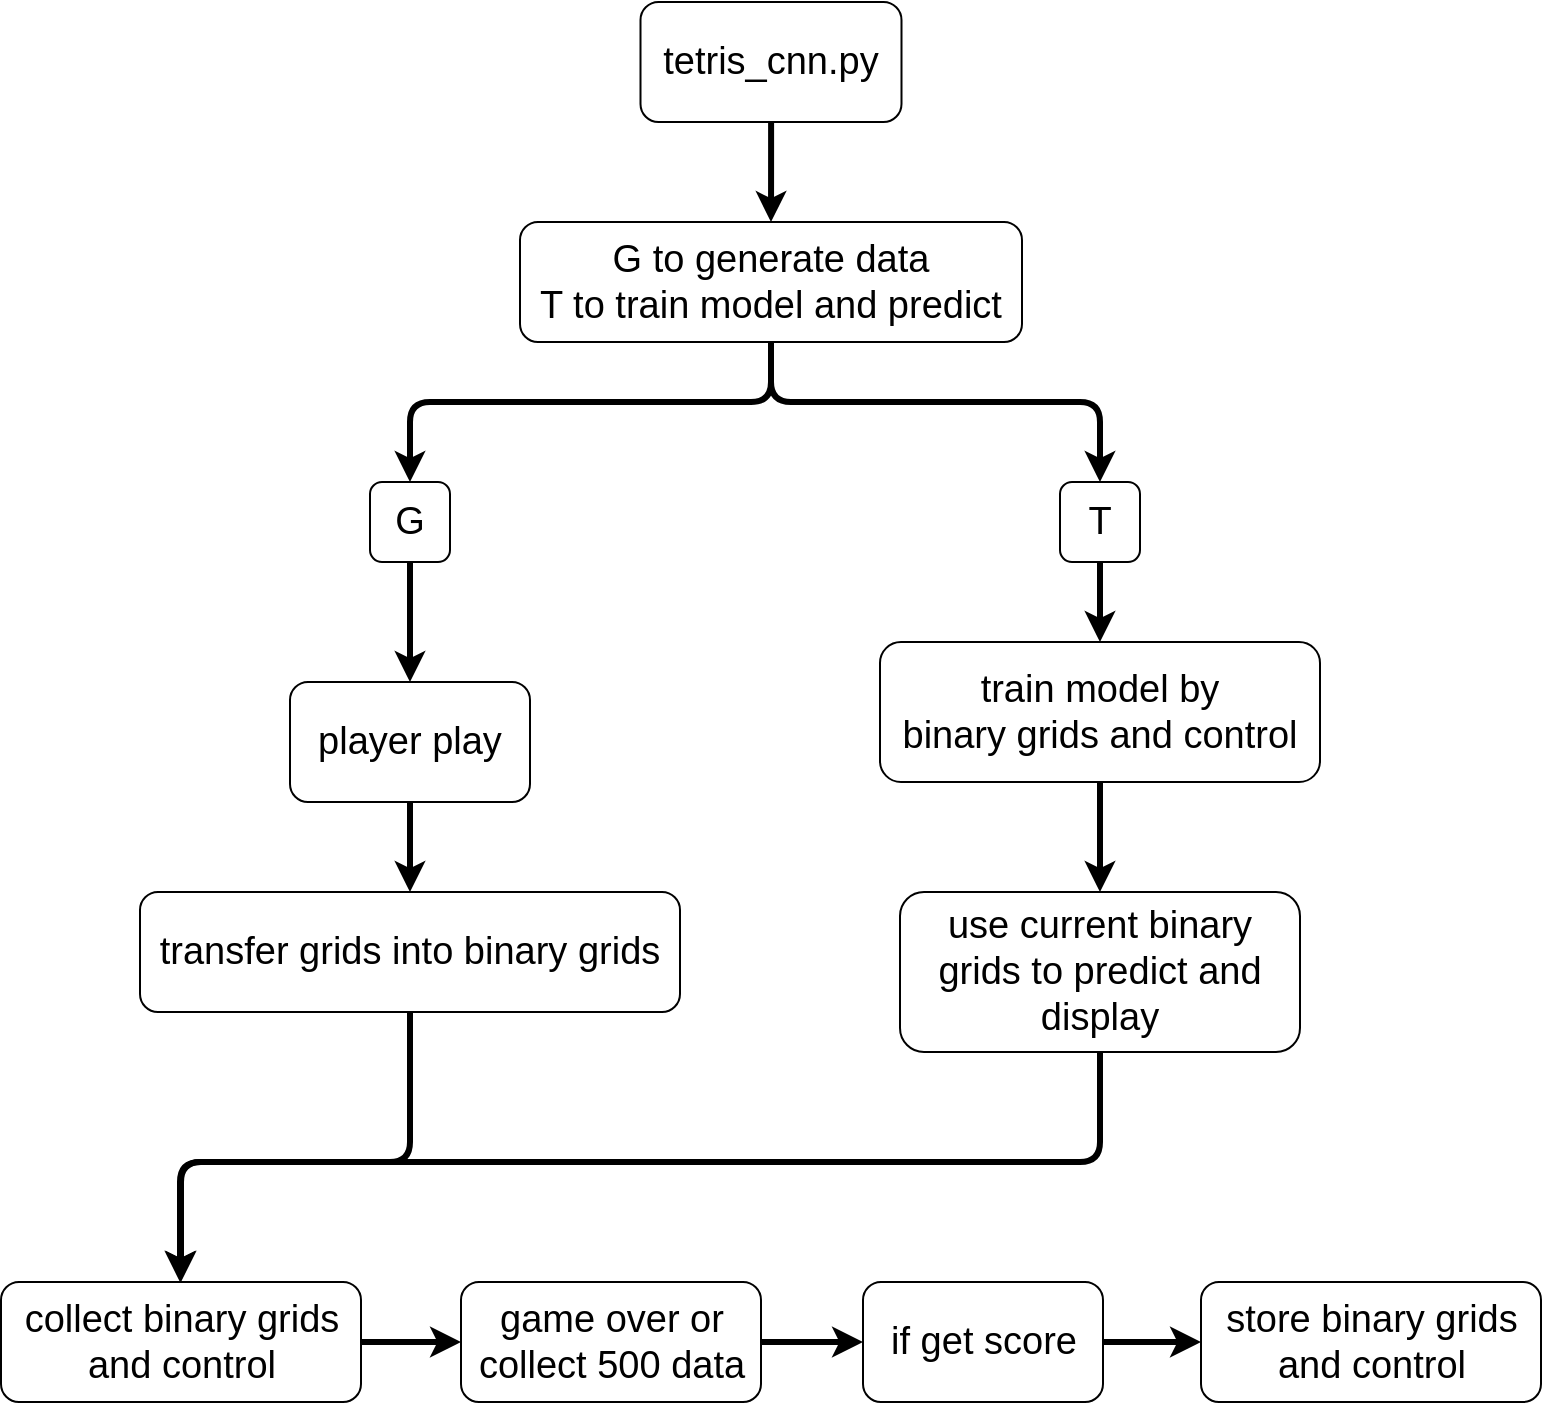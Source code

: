 <mxfile version="13.0.3" type="device"><diagram id="fYpqZS59o-wXNrIkOdAd" name="Page-1"><mxGraphModel dx="905" dy="584" grid="1" gridSize="10" guides="1" tooltips="1" connect="1" arrows="1" fold="1" page="1" pageScale="1" pageWidth="850" pageHeight="1100" math="0" shadow="0"><root><mxCell id="0"/><mxCell id="1" parent="0"/><mxCell id="cozfFy5s9dHe7cDZWKk_-62" style="edgeStyle=orthogonalEdgeStyle;rounded=1;orthogonalLoop=1;jettySize=auto;html=1;entryX=0.5;entryY=0;entryDx=0;entryDy=0;strokeWidth=3;" edge="1" parent="1" source="bOqF107rrRyb9Ra0DPy9-1" target="cozfFy5s9dHe7cDZWKk_-33"><mxGeometry relative="1" as="geometry"><Array as="points"><mxPoint x="426" y="240"/><mxPoint x="245" y="240"/></Array></mxGeometry></mxCell><mxCell id="cozfFy5s9dHe7cDZWKk_-63" style="edgeStyle=orthogonalEdgeStyle;rounded=1;orthogonalLoop=1;jettySize=auto;html=1;entryX=0.5;entryY=0;entryDx=0;entryDy=0;strokeWidth=3;" edge="1" parent="1" source="bOqF107rrRyb9Ra0DPy9-1" target="cozfFy5s9dHe7cDZWKk_-34"><mxGeometry relative="1" as="geometry"><Array as="points"><mxPoint x="426" y="240"/><mxPoint x="590" y="240"/></Array></mxGeometry></mxCell><mxCell id="bOqF107rrRyb9Ra0DPy9-1" value="&lt;font style=&quot;font-size: 19px&quot;&gt;G to generate data&lt;br&gt;T to train model and predict&lt;/font&gt;" style="rounded=1;whiteSpace=wrap;html=1;" parent="1" vertex="1"><mxGeometry x="300" y="150" width="251" height="60" as="geometry"/></mxCell><mxCell id="cozfFy5s9dHe7cDZWKk_-59" style="edgeStyle=orthogonalEdgeStyle;rounded=1;orthogonalLoop=1;jettySize=auto;html=1;entryX=0.5;entryY=0;entryDx=0;entryDy=0;strokeWidth=3;" edge="1" parent="1" source="bOqF107rrRyb9Ra0DPy9-8" target="cozfFy5s9dHe7cDZWKk_-3"><mxGeometry relative="1" as="geometry"/></mxCell><mxCell id="bOqF107rrRyb9Ra0DPy9-8" value="&lt;span style=&quot;font-size: 19px&quot;&gt;player play&lt;/span&gt;" style="rounded=1;whiteSpace=wrap;html=1;" parent="1" vertex="1"><mxGeometry x="185" y="380" width="120" height="60" as="geometry"/></mxCell><mxCell id="njmoUBmEVsZG2wpPdmFi-28" style="edgeStyle=orthogonalEdgeStyle;rounded=1;orthogonalLoop=1;jettySize=auto;html=1;entryX=0.5;entryY=0;entryDx=0;entryDy=0;strokeWidth=3;" parent="1" source="njmoUBmEVsZG2wpPdmFi-3" target="bOqF107rrRyb9Ra0DPy9-1" edge="1"><mxGeometry relative="1" as="geometry"/></mxCell><mxCell id="njmoUBmEVsZG2wpPdmFi-3" value="&lt;font style=&quot;font-size: 19px&quot;&gt;tetris_cnn.py&lt;/font&gt;" style="rounded=1;whiteSpace=wrap;html=1;" parent="1" vertex="1"><mxGeometry x="360.25" y="40" width="130.5" height="60" as="geometry"/></mxCell><mxCell id="cozfFy5s9dHe7cDZWKk_-64" style="edgeStyle=orthogonalEdgeStyle;rounded=1;orthogonalLoop=1;jettySize=auto;html=1;entryX=0.5;entryY=0;entryDx=0;entryDy=0;strokeWidth=3;" edge="1" parent="1" source="cozfFy5s9dHe7cDZWKk_-3" target="cozfFy5s9dHe7cDZWKk_-17"><mxGeometry relative="1" as="geometry"><Array as="points"><mxPoint x="245" y="620"/><mxPoint x="131" y="620"/></Array></mxGeometry></mxCell><mxCell id="cozfFy5s9dHe7cDZWKk_-3" value="&lt;font style=&quot;font-size: 19px&quot;&gt;transfer grids into binary grids&lt;/font&gt;" style="rounded=1;whiteSpace=wrap;html=1;" vertex="1" parent="1"><mxGeometry x="110" y="485" width="270" height="60" as="geometry"/></mxCell><mxCell id="cozfFy5s9dHe7cDZWKk_-68" style="edgeStyle=orthogonalEdgeStyle;rounded=1;orthogonalLoop=1;jettySize=auto;html=1;entryX=0;entryY=0.5;entryDx=0;entryDy=0;strokeWidth=3;" edge="1" parent="1" source="cozfFy5s9dHe7cDZWKk_-15" target="cozfFy5s9dHe7cDZWKk_-51"><mxGeometry relative="1" as="geometry"/></mxCell><mxCell id="cozfFy5s9dHe7cDZWKk_-15" value="&lt;font style=&quot;font-size: 19px&quot;&gt;game over or&lt;br&gt;collect 500 data&lt;/font&gt;" style="rounded=1;whiteSpace=wrap;html=1;fillColor=#ffffff;" vertex="1" parent="1"><mxGeometry x="270.5" y="680" width="150" height="60" as="geometry"/></mxCell><mxCell id="cozfFy5s9dHe7cDZWKk_-67" style="edgeStyle=orthogonalEdgeStyle;rounded=1;orthogonalLoop=1;jettySize=auto;html=1;entryX=0;entryY=0.5;entryDx=0;entryDy=0;strokeWidth=3;" edge="1" parent="1" source="cozfFy5s9dHe7cDZWKk_-17" target="cozfFy5s9dHe7cDZWKk_-15"><mxGeometry relative="1" as="geometry"/></mxCell><mxCell id="cozfFy5s9dHe7cDZWKk_-17" value="&lt;font style=&quot;font-size: 19px&quot;&gt;collect binary grids&lt;br&gt;and control&lt;/font&gt;" style="rounded=1;whiteSpace=wrap;html=1;fillColor=#ffffff;" vertex="1" parent="1"><mxGeometry x="40.5" y="680" width="180" height="60" as="geometry"/></mxCell><mxCell id="cozfFy5s9dHe7cDZWKk_-30" value="&lt;font style=&quot;font-size: 19px&quot;&gt;store binary grids&lt;br&gt;and control&lt;/font&gt;" style="rounded=1;whiteSpace=wrap;html=1;fillColor=#ffffff;" vertex="1" parent="1"><mxGeometry x="640.5" y="680" width="170" height="60" as="geometry"/></mxCell><mxCell id="cozfFy5s9dHe7cDZWKk_-50" style="edgeStyle=orthogonalEdgeStyle;rounded=1;orthogonalLoop=1;jettySize=auto;html=1;strokeWidth=3;" edge="1" parent="1" source="cozfFy5s9dHe7cDZWKk_-32" target="cozfFy5s9dHe7cDZWKk_-35"><mxGeometry relative="1" as="geometry"/></mxCell><mxCell id="cozfFy5s9dHe7cDZWKk_-32" value="&lt;font style=&quot;font-size: 19px&quot;&gt;train model by&lt;br&gt;binary grids and control&lt;/font&gt;" style="rounded=1;whiteSpace=wrap;html=1;fillColor=#ffffff;" vertex="1" parent="1"><mxGeometry x="480" y="360" width="220" height="70" as="geometry"/></mxCell><mxCell id="cozfFy5s9dHe7cDZWKk_-41" style="edgeStyle=orthogonalEdgeStyle;rounded=1;orthogonalLoop=1;jettySize=auto;html=1;entryX=0.5;entryY=0;entryDx=0;entryDy=0;strokeWidth=3;" edge="1" parent="1" source="cozfFy5s9dHe7cDZWKk_-33" target="bOqF107rrRyb9Ra0DPy9-8"><mxGeometry relative="1" as="geometry"/></mxCell><mxCell id="cozfFy5s9dHe7cDZWKk_-33" value="&lt;font style=&quot;font-size: 19px&quot;&gt;G&lt;/font&gt;" style="rounded=1;whiteSpace=wrap;html=1;fillColor=#ffffff;" vertex="1" parent="1"><mxGeometry x="225" y="280" width="40" height="40" as="geometry"/></mxCell><mxCell id="cozfFy5s9dHe7cDZWKk_-55" style="edgeStyle=orthogonalEdgeStyle;rounded=1;orthogonalLoop=1;jettySize=auto;html=1;entryX=0.5;entryY=0;entryDx=0;entryDy=0;strokeWidth=3;" edge="1" parent="1" source="cozfFy5s9dHe7cDZWKk_-34" target="cozfFy5s9dHe7cDZWKk_-32"><mxGeometry relative="1" as="geometry"/></mxCell><mxCell id="cozfFy5s9dHe7cDZWKk_-34" value="&lt;font style=&quot;font-size: 19px&quot;&gt;T&lt;/font&gt;" style="rounded=1;whiteSpace=wrap;html=1;fillColor=#ffffff;" vertex="1" parent="1"><mxGeometry x="570" y="280" width="40" height="40" as="geometry"/></mxCell><mxCell id="cozfFy5s9dHe7cDZWKk_-71" style="edgeStyle=orthogonalEdgeStyle;rounded=1;orthogonalLoop=1;jettySize=auto;html=1;strokeWidth=3;" edge="1" parent="1" source="cozfFy5s9dHe7cDZWKk_-35"><mxGeometry relative="1" as="geometry"><mxPoint x="130" y="680" as="targetPoint"/><Array as="points"><mxPoint x="590" y="620"/><mxPoint x="130" y="620"/></Array></mxGeometry></mxCell><mxCell id="cozfFy5s9dHe7cDZWKk_-35" value="&lt;font style=&quot;font-size: 19px&quot;&gt;use current binary grids to predict and display&lt;/font&gt;" style="rounded=1;whiteSpace=wrap;html=1;fillColor=#ffffff;" vertex="1" parent="1"><mxGeometry x="490" y="485" width="200" height="80" as="geometry"/></mxCell><mxCell id="cozfFy5s9dHe7cDZWKk_-69" style="edgeStyle=orthogonalEdgeStyle;rounded=1;orthogonalLoop=1;jettySize=auto;html=1;strokeWidth=3;" edge="1" parent="1" source="cozfFy5s9dHe7cDZWKk_-51" target="cozfFy5s9dHe7cDZWKk_-30"><mxGeometry relative="1" as="geometry"/></mxCell><mxCell id="cozfFy5s9dHe7cDZWKk_-51" value="&lt;font style=&quot;font-size: 19px&quot;&gt;if get score&lt;/font&gt;" style="rounded=1;whiteSpace=wrap;html=1;fillColor=#ffffff;" vertex="1" parent="1"><mxGeometry x="471.5" y="680" width="120" height="60" as="geometry"/></mxCell></root></mxGraphModel></diagram></mxfile>